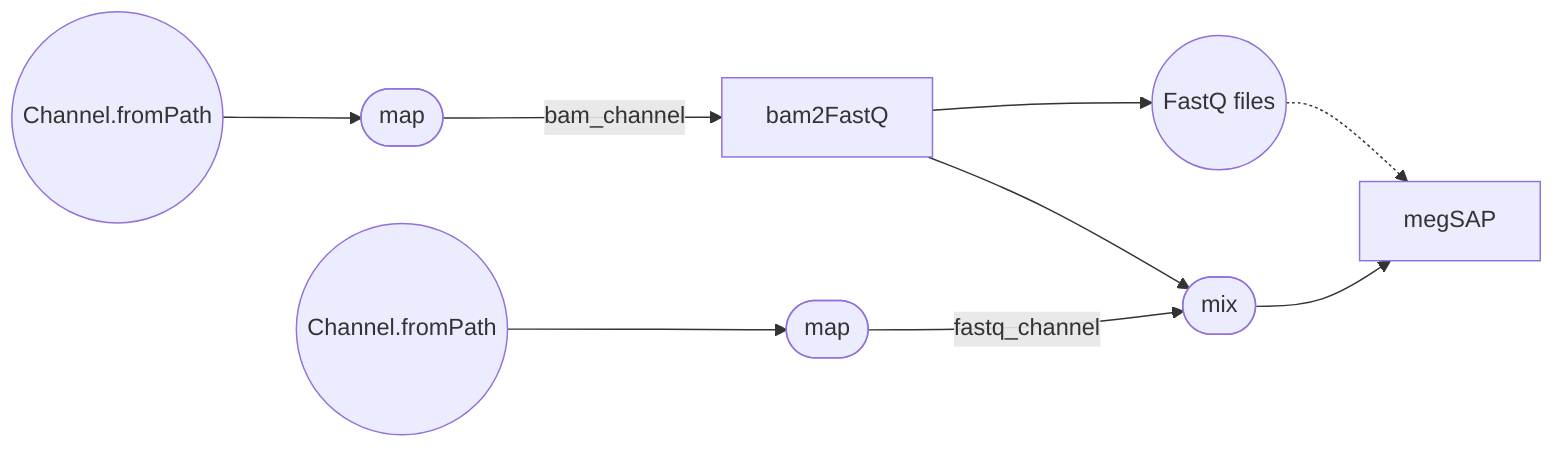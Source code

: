 flowchart LR
    p0((Channel.fromPath))
    p1([map])
    p2[bam2FastQ]
    p3((FastQ files))
    p4((Channel.fromPath))
    p5([map])
    p6([mix])
    p7[megSAP]
    p0 --> p1
    p1 -->|bam_channel| p2
    p2 --> p3
    p2 --> p6
    p4 --> p5
    p5 -->|fastq_channel| p6
    p6 --> p7
    p3 -.-> p7